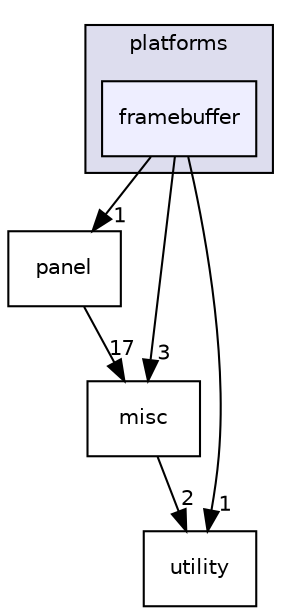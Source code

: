 digraph "framebuffer" {
  compound=true
  node [ fontsize="10", fontname="Helvetica"];
  edge [ labelfontsize="10", labelfontname="Helvetica"];
  subgraph clusterdir_1950524174e8219158fe7ad67b7174c6 {
    graph [ bgcolor="#ddddee", pencolor="black", label="platforms" fontname="Helvetica", fontsize="10", URL="dir_1950524174e8219158fe7ad67b7174c6.html"]
  dir_ef1f4eb6aaab8ac61c0b16028e938c7c [shape=box, label="framebuffer", style="filled", fillcolor="#eeeeff", pencolor="black", URL="dir_ef1f4eb6aaab8ac61c0b16028e938c7c.html"];
  }
  dir_616208bcf2061f1cdbbef6fd22cfd764 [shape=box label="panel" URL="dir_616208bcf2061f1cdbbef6fd22cfd764.html"];
  dir_eb981cf784ec2a16906480abd80dc959 [shape=box label="misc" URL="dir_eb981cf784ec2a16906480abd80dc959.html"];
  dir_20b27aa10f5ef0a1b155d29039bf6c20 [shape=box label="utility" URL="dir_20b27aa10f5ef0a1b155d29039bf6c20.html"];
  dir_616208bcf2061f1cdbbef6fd22cfd764->dir_eb981cf784ec2a16906480abd80dc959 [headlabel="17", labeldistance=1.5 headhref="dir_000020_000007.html"];
  dir_eb981cf784ec2a16906480abd80dc959->dir_20b27aa10f5ef0a1b155d29039bf6c20 [headlabel="2", labeldistance=1.5 headhref="dir_000007_000019.html"];
  dir_ef1f4eb6aaab8ac61c0b16028e938c7c->dir_616208bcf2061f1cdbbef6fd22cfd764 [headlabel="1", labeldistance=1.5 headhref="dir_000014_000020.html"];
  dir_ef1f4eb6aaab8ac61c0b16028e938c7c->dir_eb981cf784ec2a16906480abd80dc959 [headlabel="3", labeldistance=1.5 headhref="dir_000014_000007.html"];
  dir_ef1f4eb6aaab8ac61c0b16028e938c7c->dir_20b27aa10f5ef0a1b155d29039bf6c20 [headlabel="1", labeldistance=1.5 headhref="dir_000014_000019.html"];
}
